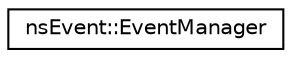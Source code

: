 digraph "Graphical Class Hierarchy"
{
 // LATEX_PDF_SIZE
  edge [fontname="Helvetica",fontsize="10",labelfontname="Helvetica",labelfontsize="10"];
  node [fontname="Helvetica",fontsize="10",shape=record];
  rankdir="LR";
  Node0 [label="nsEvent::EventManager",height=0.2,width=0.4,color="black", fillcolor="white", style="filled",URL="$classns_event_1_1_event_manager.html",tooltip="Gère une queue d'événement entrants."];
}
